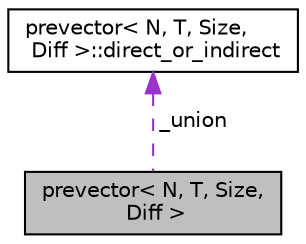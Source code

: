 digraph "prevector&lt; N, T, Size, Diff &gt;"
{
  edge [fontname="Helvetica",fontsize="10",labelfontname="Helvetica",labelfontsize="10"];
  node [fontname="Helvetica",fontsize="10",shape=record];
  Node1 [label="prevector\< N, T, Size,\l Diff \>",height=0.2,width=0.4,color="black", fillcolor="grey75", style="filled", fontcolor="black"];
  Node2 -> Node1 [dir="back",color="darkorchid3",fontsize="10",style="dashed",label=" _union" ,fontname="Helvetica"];
  Node2 [label="prevector\< N, T, Size,\l Diff \>::direct_or_indirect",height=0.2,width=0.4,color="black", fillcolor="white", style="filled",URL="$dd/de4/unionprevector_1_1direct__or__indirect.html"];
}
